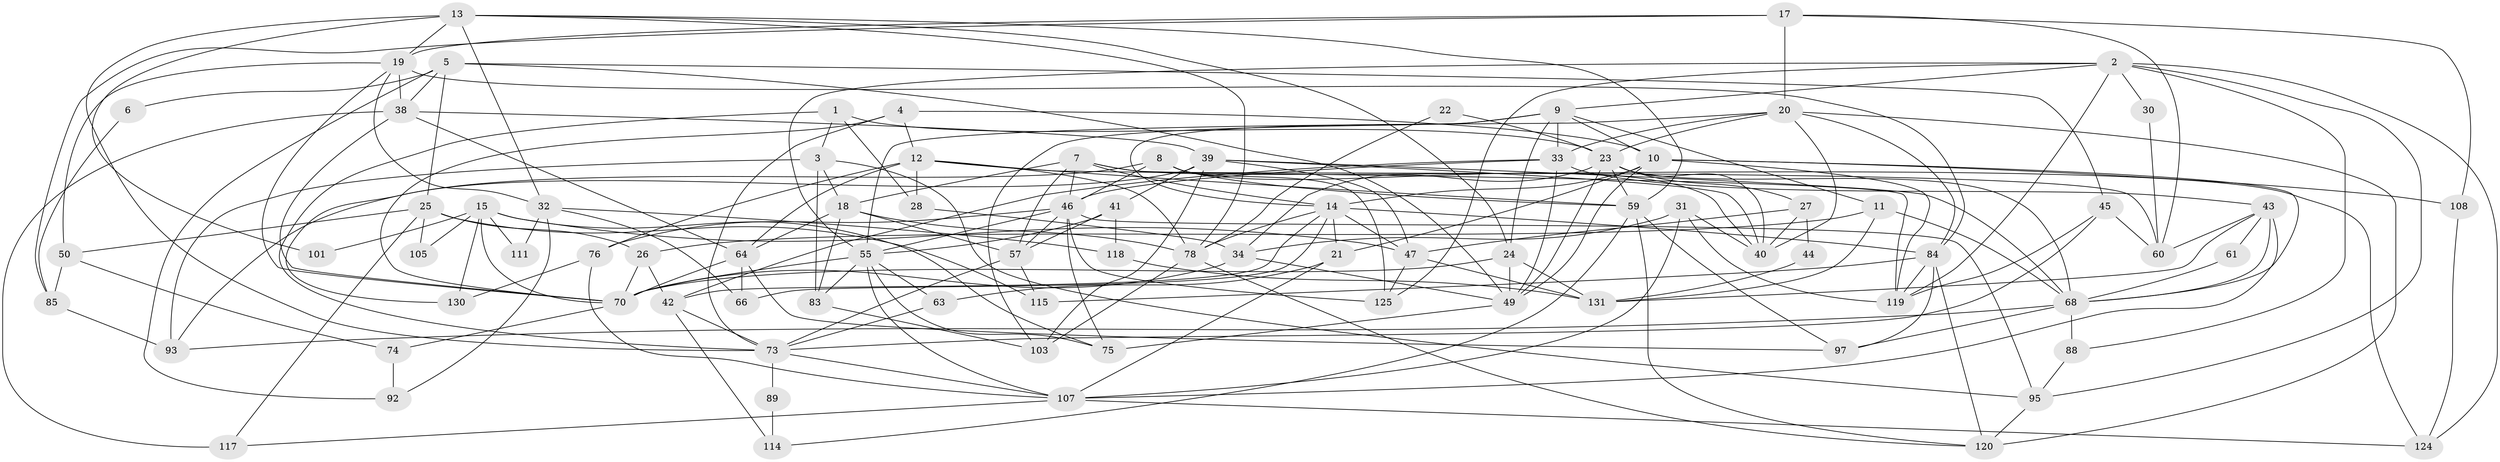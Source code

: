 // original degree distribution, {4: 0.31343283582089554, 3: 0.291044776119403, 6: 0.1044776119402985, 2: 0.11194029850746269, 5: 0.11940298507462686, 7: 0.05223880597014925, 8: 0.007462686567164179}
// Generated by graph-tools (version 1.1) at 2025/41/03/06/25 10:41:53]
// undirected, 84 vertices, 212 edges
graph export_dot {
graph [start="1"]
  node [color=gray90,style=filled];
  1;
  2 [super="+110"];
  3 [super="+129"];
  4;
  5;
  6;
  7 [super="+67"];
  8 [super="+36"];
  9 [super="+16"];
  10 [super="+71"];
  11;
  12 [super="+29"];
  13 [super="+96"];
  14 [super="+51"];
  15 [super="+102"];
  17 [super="+98"];
  18 [super="+52"];
  19 [super="+94"];
  20 [super="+80"];
  21 [super="+37"];
  22;
  23 [super="+53"];
  24 [super="+58"];
  25 [super="+126"];
  26 [super="+90"];
  27 [super="+62"];
  28 [super="+77"];
  30;
  31 [super="+72"];
  32 [super="+35"];
  33 [super="+106"];
  34 [super="+69"];
  38 [super="+65"];
  39 [super="+104"];
  40;
  41;
  42 [super="+48"];
  43 [super="+79"];
  44;
  45 [super="+54"];
  46 [super="+56"];
  47 [super="+86"];
  49 [super="+128"];
  50;
  55 [super="+109"];
  57 [super="+82"];
  59;
  60;
  61;
  63;
  64 [super="+81"];
  66;
  68 [super="+100"];
  70 [super="+116"];
  73 [super="+87"];
  74;
  75 [super="+91"];
  76 [super="+121"];
  78 [super="+99"];
  83;
  84 [super="+133"];
  85;
  88;
  89;
  92;
  93;
  95;
  97 [super="+112"];
  101;
  103 [super="+113"];
  105;
  107 [super="+127"];
  108;
  111;
  114 [super="+122"];
  115 [super="+123"];
  117;
  118;
  119;
  120 [super="+134"];
  124;
  125;
  130;
  131 [super="+132"];
  1 -- 3;
  1 -- 73;
  1 -- 23;
  1 -- 28;
  2 -- 30;
  2 -- 119;
  2 -- 88;
  2 -- 124;
  2 -- 125;
  2 -- 95;
  2 -- 9;
  2 -- 55;
  3 -- 93;
  3 -- 18;
  3 -- 83;
  3 -- 95;
  4 -- 10;
  4 -- 73;
  4 -- 70;
  4 -- 12;
  5 -- 38;
  5 -- 49;
  5 -- 6;
  5 -- 25;
  5 -- 45;
  5 -- 92;
  6 -- 85;
  7 -- 46;
  7 -- 60;
  7 -- 57;
  7 -- 124;
  7 -- 14;
  7 -- 18;
  8 -- 46;
  8 -- 130;
  8 -- 40;
  8 -- 59;
  8 -- 125;
  9 -- 103;
  9 -- 24;
  9 -- 11;
  9 -- 10;
  9 -- 14;
  9 -- 33;
  10 -- 68;
  10 -- 108;
  10 -- 119;
  10 -- 14;
  10 -- 49;
  10 -- 21;
  11 -- 131;
  11 -- 26;
  11 -- 68;
  12 -- 59;
  12 -- 76;
  12 -- 64;
  12 -- 119;
  12 -- 28;
  12 -- 78;
  13 -- 19 [weight=2];
  13 -- 24;
  13 -- 101;
  13 -- 78;
  13 -- 73;
  13 -- 32;
  13 -- 59;
  14 -- 21;
  14 -- 66;
  14 -- 84;
  14 -- 78;
  14 -- 47;
  14 -- 42;
  15 -- 101;
  15 -- 111;
  15 -- 70;
  15 -- 130;
  15 -- 105;
  15 -- 75;
  15 -- 47;
  17 -- 20;
  17 -- 108;
  17 -- 60;
  17 -- 85;
  17 -- 19;
  18 -- 83;
  18 -- 78;
  18 -- 64;
  18 -- 57;
  19 -- 32;
  19 -- 50;
  19 -- 84;
  19 -- 70;
  19 -- 38;
  20 -- 23;
  20 -- 84;
  20 -- 40;
  20 -- 120;
  20 -- 33;
  20 -- 55;
  21 -- 107;
  21 -- 63;
  22 -- 78;
  22 -- 23;
  23 -- 27;
  23 -- 59;
  23 -- 49;
  23 -- 40;
  23 -- 34;
  23 -- 68;
  24 -- 131;
  24 -- 49;
  24 -- 70;
  25 -- 117;
  25 -- 50;
  25 -- 115;
  25 -- 26;
  25 -- 105;
  26 -- 42;
  26 -- 70;
  27 -- 40;
  27 -- 44 [weight=2];
  27 -- 47;
  28 -- 34;
  30 -- 60;
  31 -- 119;
  31 -- 34;
  31 -- 107;
  31 -- 40;
  32 -- 118;
  32 -- 66;
  32 -- 92;
  32 -- 111;
  33 -- 42;
  33 -- 49;
  33 -- 43;
  33 -- 46;
  34 -- 49;
  34 -- 70;
  38 -- 64;
  38 -- 70;
  38 -- 117;
  38 -- 39;
  39 -- 68;
  39 -- 40;
  39 -- 93;
  39 -- 41;
  39 -- 47;
  39 -- 103;
  41 -- 118;
  41 -- 57;
  41 -- 55;
  42 -- 73;
  42 -- 114;
  43 -- 68;
  43 -- 131;
  43 -- 107;
  43 -- 60;
  43 -- 61;
  44 -- 131;
  45 -- 60;
  45 -- 119;
  45 -- 73;
  46 -- 55;
  46 -- 95;
  46 -- 57;
  46 -- 75;
  46 -- 76;
  46 -- 125;
  47 -- 131;
  47 -- 125;
  49 -- 75;
  50 -- 74;
  50 -- 85;
  55 -- 107;
  55 -- 63;
  55 -- 83;
  55 -- 70;
  55 -- 75;
  57 -- 115;
  57 -- 73;
  59 -- 97;
  59 -- 114;
  59 -- 120;
  61 -- 68;
  63 -- 73;
  64 -- 70;
  64 -- 66;
  64 -- 97;
  68 -- 97;
  68 -- 93;
  68 -- 88;
  70 -- 74;
  73 -- 89;
  73 -- 107;
  74 -- 92;
  76 -- 130;
  76 -- 107;
  78 -- 103;
  78 -- 120;
  83 -- 103;
  84 -- 115;
  84 -- 97;
  84 -- 119;
  84 -- 120;
  85 -- 93;
  88 -- 95;
  89 -- 114 [weight=2];
  95 -- 120;
  107 -- 117;
  107 -- 124;
  108 -- 124;
  118 -- 131;
}
